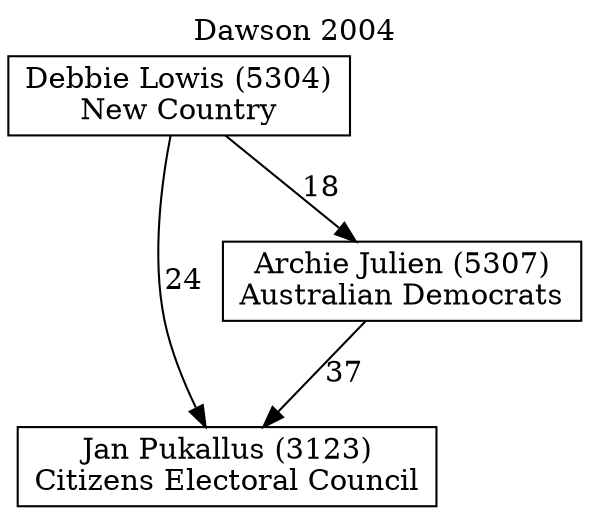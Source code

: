 // House preference flow
digraph "Jan Pukallus (3123)_Dawson_2004" {
	graph [label="Dawson 2004" labelloc=t mclimit=10]
	node [shape=box]
	"Jan Pukallus (3123)" [label="Jan Pukallus (3123)
Citizens Electoral Council"]
	"Archie Julien (5307)" [label="Archie Julien (5307)
Australian Democrats"]
	"Debbie Lowis (5304)" [label="Debbie Lowis (5304)
New Country"]
	"Archie Julien (5307)" -> "Jan Pukallus (3123)" [label=37]
	"Debbie Lowis (5304)" -> "Archie Julien (5307)" [label=18]
	"Debbie Lowis (5304)" -> "Jan Pukallus (3123)" [label=24]
}
